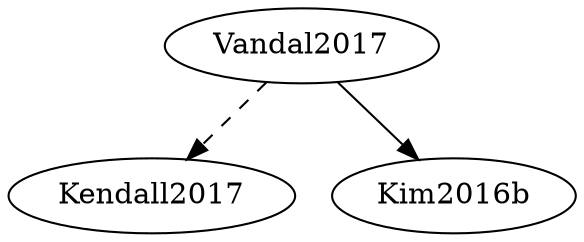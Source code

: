 digraph CitationGraph {
  concentrate=true;
  "node-0" [label="Vandal2017"];
  "node-0" -> "Kendall2017" [style="dashed"];
  "node-0" -> "node-1";
  "node-1" [label="Kim2016b"];
}